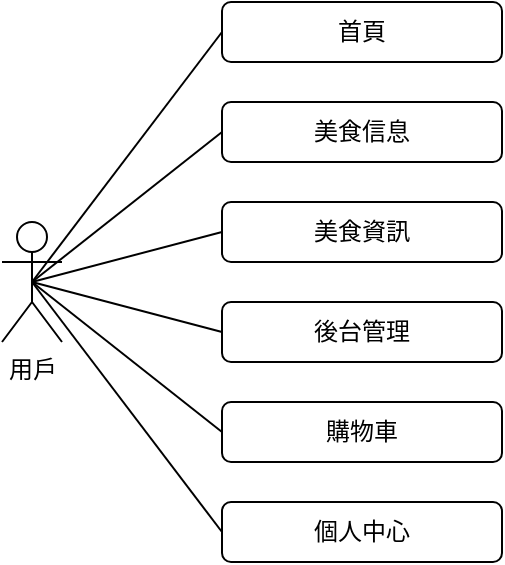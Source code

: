 <mxfile version="22.1.11" type="google">
  <diagram name="第 1 页" id="tTXg1en_0wDnPFhmGJfF">
    <mxGraphModel grid="1" page="1" gridSize="10" guides="1" tooltips="1" connect="1" arrows="1" fold="1" pageScale="1" pageWidth="827" pageHeight="1169" math="0" shadow="0">
      <root>
        <mxCell id="0" />
        <mxCell id="1" parent="0" />
        <mxCell id="0IXwq_Zm3xLZEnOusF75-1" value="用戶" style="shape=umlActor;verticalLabelPosition=bottom;verticalAlign=top;html=1;outlineConnect=0;" vertex="1" parent="1">
          <mxGeometry x="50" y="150" width="30" height="60" as="geometry" />
        </mxCell>
        <mxCell id="0IXwq_Zm3xLZEnOusF75-2" value="首頁" style="rounded=1;whiteSpace=wrap;html=1;" vertex="1" parent="1">
          <mxGeometry x="160" y="40" width="140" height="30" as="geometry" />
        </mxCell>
        <mxCell id="0IXwq_Zm3xLZEnOusF75-3" value="美食信息" style="rounded=1;whiteSpace=wrap;html=1;" vertex="1" parent="1">
          <mxGeometry x="160" y="90" width="140" height="30" as="geometry" />
        </mxCell>
        <mxCell id="0IXwq_Zm3xLZEnOusF75-4" value="美食資訊" style="rounded=1;whiteSpace=wrap;html=1;" vertex="1" parent="1">
          <mxGeometry x="160" y="140" width="140" height="30" as="geometry" />
        </mxCell>
        <mxCell id="0IXwq_Zm3xLZEnOusF75-5" value="後台管理" style="rounded=1;whiteSpace=wrap;html=1;" vertex="1" parent="1">
          <mxGeometry x="160" y="190" width="140" height="30" as="geometry" />
        </mxCell>
        <mxCell id="0IXwq_Zm3xLZEnOusF75-6" value="購物車" style="rounded=1;whiteSpace=wrap;html=1;" vertex="1" parent="1">
          <mxGeometry x="160" y="240" width="140" height="30" as="geometry" />
        </mxCell>
        <mxCell id="0IXwq_Zm3xLZEnOusF75-7" value="個人中心" style="rounded=1;whiteSpace=wrap;html=1;" vertex="1" parent="1">
          <mxGeometry x="160" y="290" width="140" height="30" as="geometry" />
        </mxCell>
        <mxCell id="0IXwq_Zm3xLZEnOusF75-8" value="" style="endArrow=none;html=1;rounded=0;entryX=0;entryY=0.5;entryDx=0;entryDy=0;exitX=0.5;exitY=0.5;exitDx=0;exitDy=0;exitPerimeter=0;" edge="1" parent="1" source="0IXwq_Zm3xLZEnOusF75-1" target="0IXwq_Zm3xLZEnOusF75-2">
          <mxGeometry width="50" height="50" relative="1" as="geometry">
            <mxPoint x="250" y="220" as="sourcePoint" />
            <mxPoint x="300" y="170" as="targetPoint" />
          </mxGeometry>
        </mxCell>
        <mxCell id="0IXwq_Zm3xLZEnOusF75-9" value="" style="endArrow=none;html=1;rounded=0;entryX=0;entryY=0.5;entryDx=0;entryDy=0;exitX=0.5;exitY=0.5;exitDx=0;exitDy=0;exitPerimeter=0;" edge="1" parent="1" source="0IXwq_Zm3xLZEnOusF75-1" target="0IXwq_Zm3xLZEnOusF75-3">
          <mxGeometry width="50" height="50" relative="1" as="geometry">
            <mxPoint x="70" y="180" as="sourcePoint" />
            <mxPoint x="170" y="65" as="targetPoint" />
          </mxGeometry>
        </mxCell>
        <mxCell id="0IXwq_Zm3xLZEnOusF75-10" value="" style="endArrow=none;html=1;rounded=0;entryX=0;entryY=0.5;entryDx=0;entryDy=0;exitX=0.5;exitY=0.5;exitDx=0;exitDy=0;exitPerimeter=0;" edge="1" parent="1" source="0IXwq_Zm3xLZEnOusF75-1" target="0IXwq_Zm3xLZEnOusF75-4">
          <mxGeometry width="50" height="50" relative="1" as="geometry">
            <mxPoint x="70" y="180" as="sourcePoint" />
            <mxPoint x="170" y="115" as="targetPoint" />
          </mxGeometry>
        </mxCell>
        <mxCell id="0IXwq_Zm3xLZEnOusF75-11" value="" style="endArrow=none;html=1;rounded=0;entryX=0;entryY=0.5;entryDx=0;entryDy=0;exitX=0.5;exitY=0.5;exitDx=0;exitDy=0;exitPerimeter=0;" edge="1" parent="1" source="0IXwq_Zm3xLZEnOusF75-1" target="0IXwq_Zm3xLZEnOusF75-5">
          <mxGeometry width="50" height="50" relative="1" as="geometry">
            <mxPoint x="75" y="190" as="sourcePoint" />
            <mxPoint x="170" y="165" as="targetPoint" />
          </mxGeometry>
        </mxCell>
        <mxCell id="0IXwq_Zm3xLZEnOusF75-12" value="" style="endArrow=none;html=1;rounded=0;entryX=0;entryY=0.5;entryDx=0;entryDy=0;exitX=0.5;exitY=0.5;exitDx=0;exitDy=0;exitPerimeter=0;" edge="1" parent="1" source="0IXwq_Zm3xLZEnOusF75-1" target="0IXwq_Zm3xLZEnOusF75-6">
          <mxGeometry width="50" height="50" relative="1" as="geometry">
            <mxPoint x="75" y="190" as="sourcePoint" />
            <mxPoint x="170" y="215" as="targetPoint" />
          </mxGeometry>
        </mxCell>
        <mxCell id="0IXwq_Zm3xLZEnOusF75-13" value="" style="endArrow=none;html=1;rounded=0;entryX=0;entryY=0.5;entryDx=0;entryDy=0;exitX=0.5;exitY=0.5;exitDx=0;exitDy=0;exitPerimeter=0;" edge="1" parent="1" source="0IXwq_Zm3xLZEnOusF75-1" target="0IXwq_Zm3xLZEnOusF75-7">
          <mxGeometry width="50" height="50" relative="1" as="geometry">
            <mxPoint x="75" y="190" as="sourcePoint" />
            <mxPoint x="170" y="265" as="targetPoint" />
          </mxGeometry>
        </mxCell>
      </root>
    </mxGraphModel>
  </diagram>
</mxfile>
